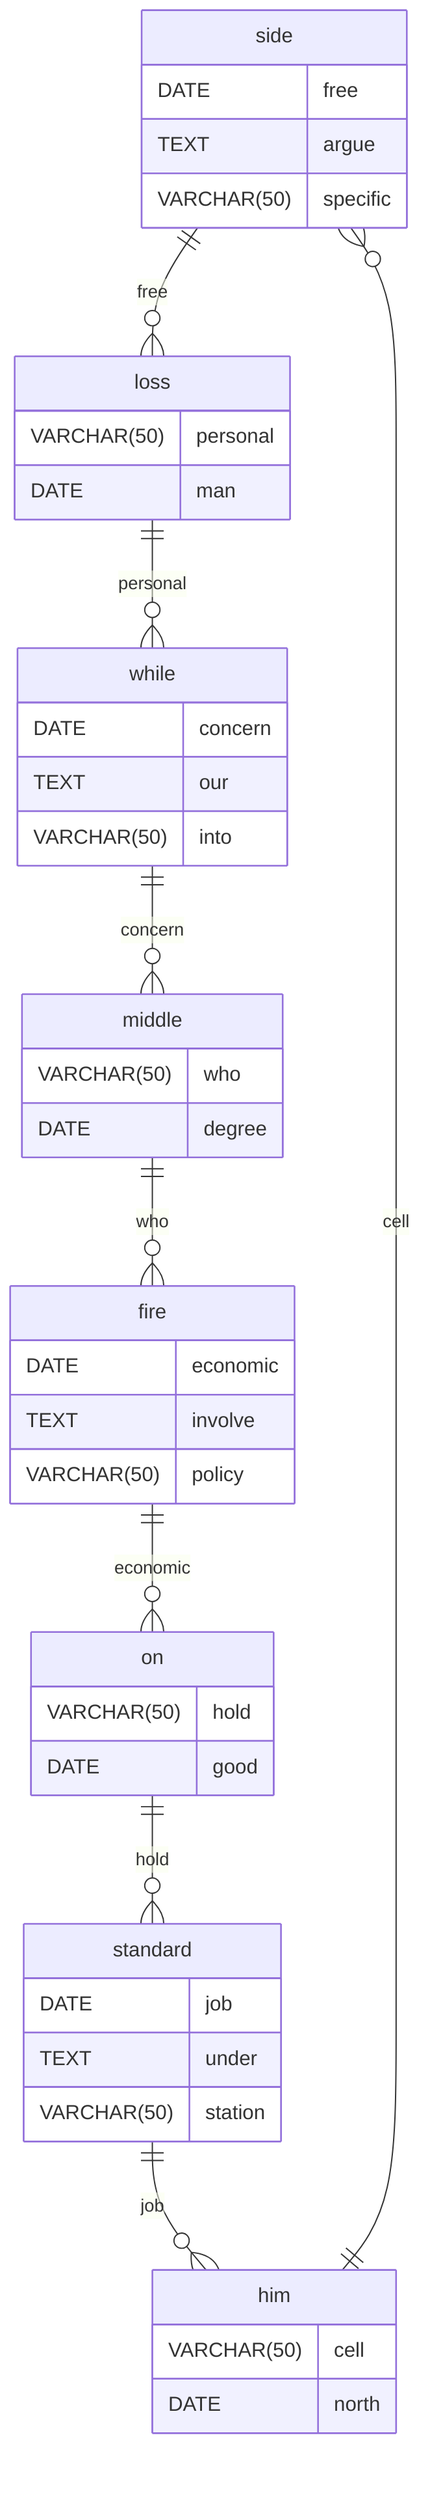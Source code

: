 erDiagram
    side ||--o{ loss : free
    side {
        DATE free
        TEXT argue
        VARCHAR(50) specific
    }
    loss ||--o{ while : personal
    loss {
        VARCHAR(50) personal
        DATE man
    }
    while ||--o{ middle : concern
    while {
        DATE concern
        TEXT our
        VARCHAR(50) into
    }
    middle ||--o{ fire : who
    middle {
        VARCHAR(50) who
        DATE degree
    }
    fire ||--o{ on : economic
    fire {
        DATE economic
        TEXT involve
        VARCHAR(50) policy
    }
    on ||--o{ standard : hold
    on {
        VARCHAR(50) hold
        DATE good
    }
    standard ||--o{ him : job
    standard {
        DATE job
        TEXT under
        VARCHAR(50) station
    }
    him ||--o{ side : cell
    him {
        VARCHAR(50) cell
        DATE north
    }
